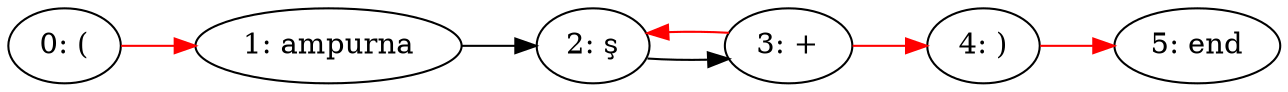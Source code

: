 digraph {
	rankdir=LR
	0 [label="0: ("];
	1 [label="1: ampurna"];
	2 [label="2: ş"];
	3 [label="3: +"];
	4 [label="4: )"];
	5 [label="5: end"];
	0 -> 1 [color=red];
	1 -> 2 [color=black];
	2 -> 3 [color=black];
	3 -> 4 [color=red];
	3 -> 2 [color=red];
	4 -> 5 [color=red];
}
